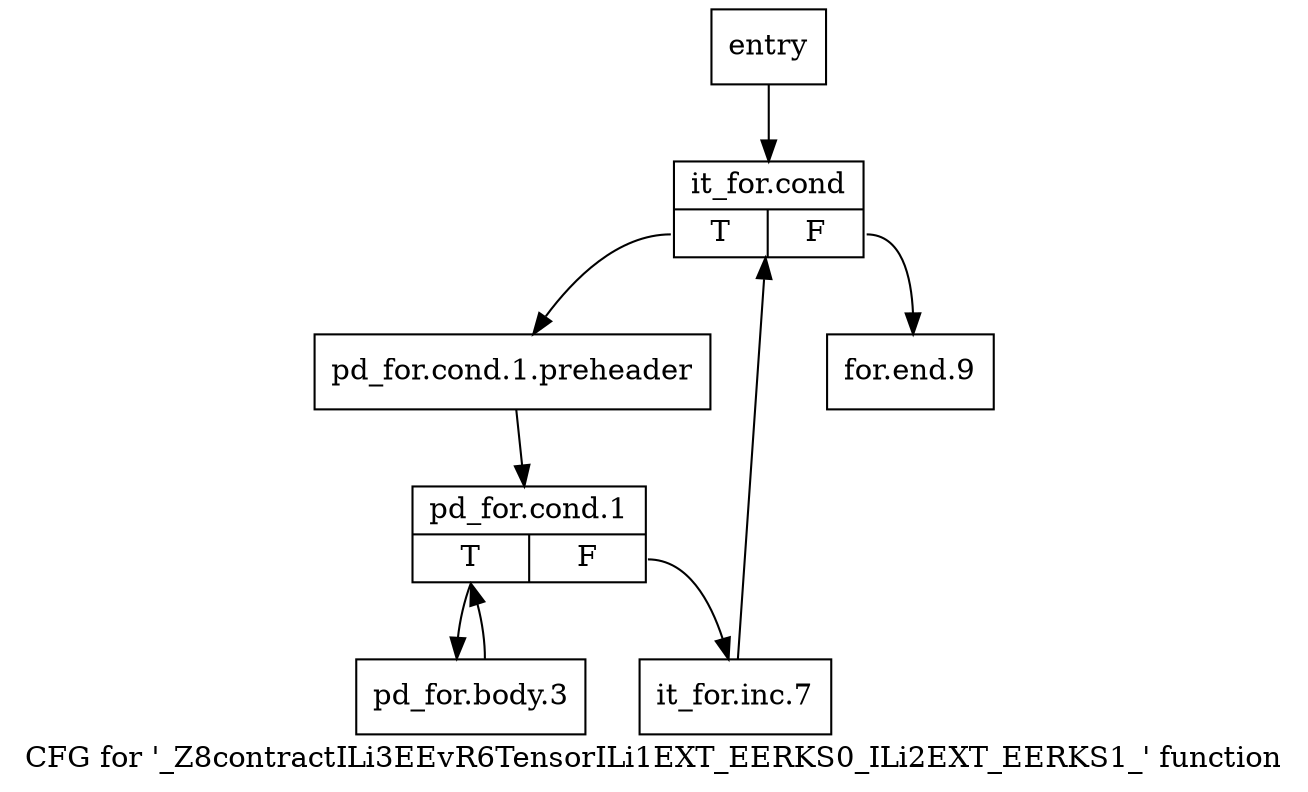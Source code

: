 digraph "CFG for '_Z8contractILi3EEvR6TensorILi1EXT_EERKS0_ILi2EXT_EERKS1_' function" {
	label="CFG for '_Z8contractILi3EEvR6TensorILi1EXT_EERKS0_ILi2EXT_EERKS1_' function";

	Node0x3dafc90 [shape=record,label="{entry}"];
	Node0x3dafc90 -> Node0x3dafce0;
	Node0x3dafce0 [shape=record,label="{it_for.cond|{<s0>T|<s1>F}}"];
	Node0x3dafce0:s0 -> Node0x3dafd30;
	Node0x3dafce0:s1 -> Node0x3dafe70;
	Node0x3dafd30 [shape=record,label="{pd_for.cond.1.preheader}"];
	Node0x3dafd30 -> Node0x3dafd80;
	Node0x3dafd80 [shape=record,label="{pd_for.cond.1|{<s0>T|<s1>F}}"];
	Node0x3dafd80:s0 -> Node0x3dafdd0;
	Node0x3dafd80:s1 -> Node0x3dafe20;
	Node0x3dafdd0 [shape=record,label="{pd_for.body.3}"];
	Node0x3dafdd0 -> Node0x3dafd80;
	Node0x3dafe20 [shape=record,label="{it_for.inc.7}"];
	Node0x3dafe20 -> Node0x3dafce0;
	Node0x3dafe70 [shape=record,label="{for.end.9}"];
}
